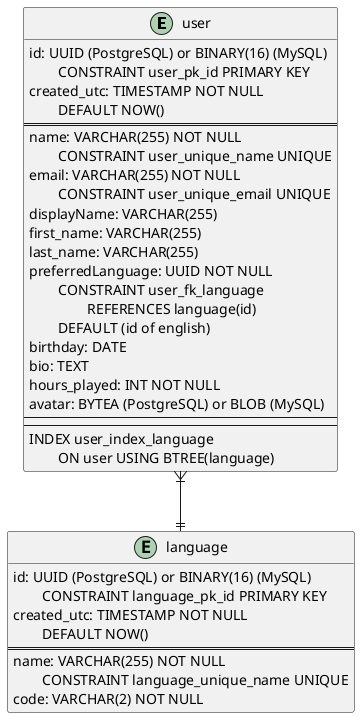 @startuml

entity user {
    id: UUID (PostgreSQL) or BINARY(16) (MySQL)
    \tCONSTRAINT user_pk_id PRIMARY KEY
    created_utc: TIMESTAMP NOT NULL
    \tDEFAULT NOW()
    ==
    name: VARCHAR(255) NOT NULL
    \tCONSTRAINT user_unique_name UNIQUE
    email: VARCHAR(255) NOT NULL
    \tCONSTRAINT user_unique_email UNIQUE
    displayName: VARCHAR(255)
    first_name: VARCHAR(255)
    last_name: VARCHAR(255)
    preferredLanguage: UUID NOT NULL
    \tCONSTRAINT user_fk_language
    \t\tREFERENCES language(id)
    \tDEFAULT (id of english)
    birthday: DATE
    bio: TEXT
    hours_played: INT NOT NULL
    avatar: BYTEA (PostgreSQL) or BLOB (MySQL)
    ---
    ---
    INDEX user_index_language
    \tON user USING BTREE(language)
}

entity language {
    id: UUID (PostgreSQL) or BINARY(16) (MySQL)
    \tCONSTRAINT language_pk_id PRIMARY KEY
    created_utc: TIMESTAMP NOT NULL
    \tDEFAULT NOW()
    ==
    name: VARCHAR(255) NOT NULL
    \tCONSTRAINT language_unique_name UNIQUE
    code: VARCHAR(2) NOT NULL
}

user }|--|| language

@enduml
